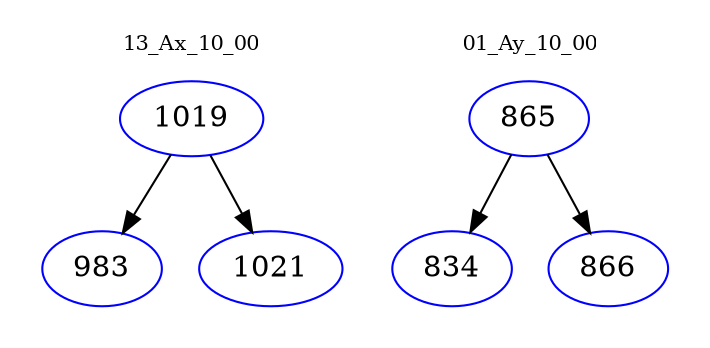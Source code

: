 digraph{
subgraph cluster_0 {
color = white
label = "13_Ax_10_00";
fontsize=10;
T0_1019 [label="1019", color="blue"]
T0_1019 -> T0_983 [color="black"]
T0_983 [label="983", color="blue"]
T0_1019 -> T0_1021 [color="black"]
T0_1021 [label="1021", color="blue"]
}
subgraph cluster_1 {
color = white
label = "01_Ay_10_00";
fontsize=10;
T1_865 [label="865", color="blue"]
T1_865 -> T1_834 [color="black"]
T1_834 [label="834", color="blue"]
T1_865 -> T1_866 [color="black"]
T1_866 [label="866", color="blue"]
}
}

